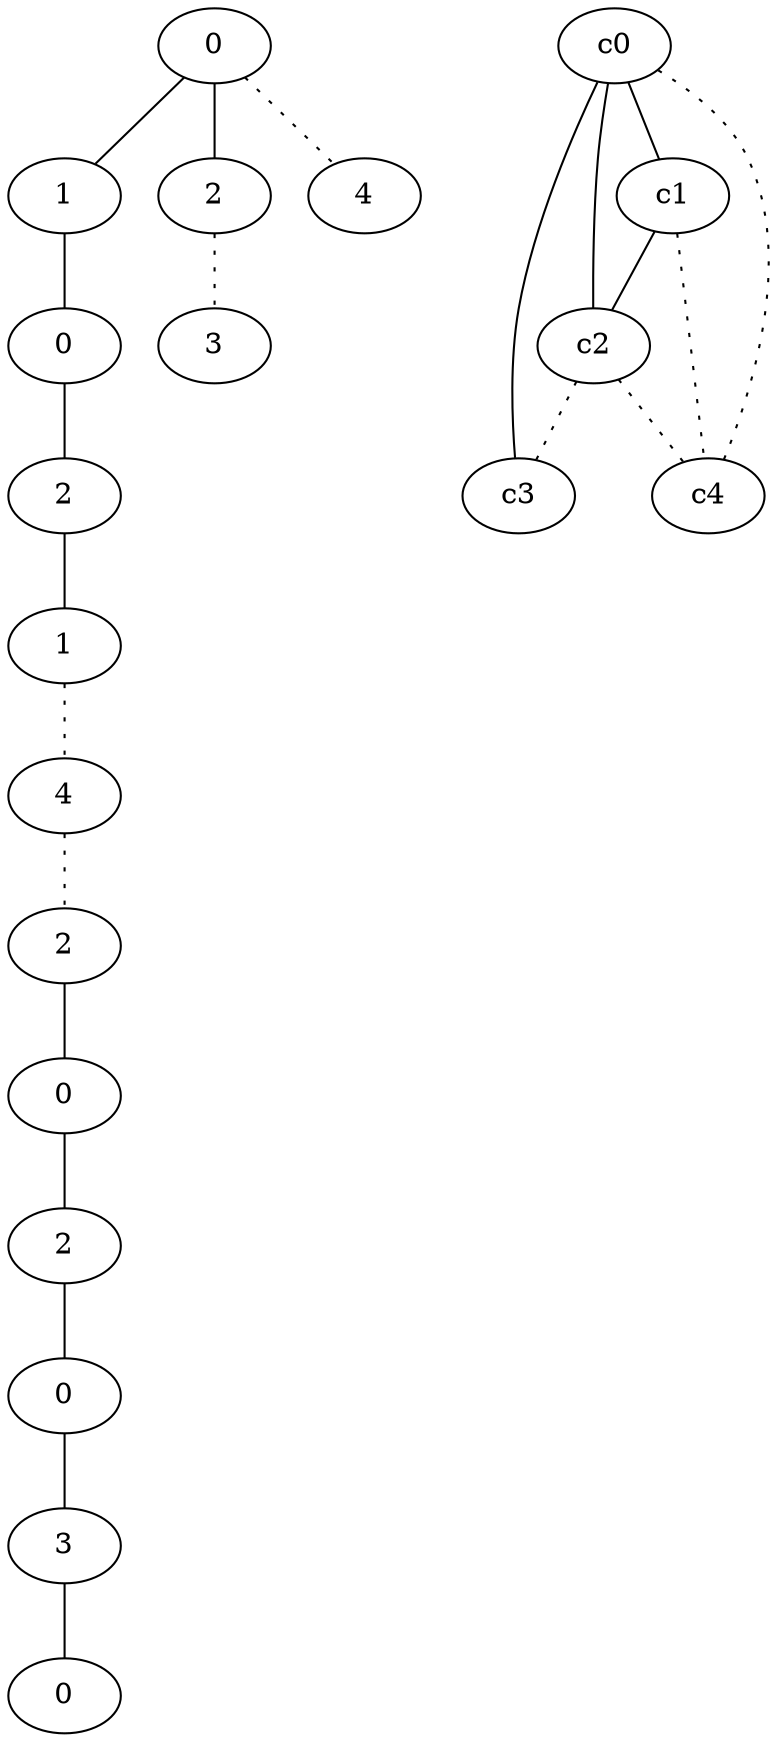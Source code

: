 graph {
a0[label=0];
a1[label=1];
a2[label=0];
a3[label=2];
a4[label=1];
a5[label=4];
a6[label=2];
a7[label=0];
a8[label=2];
a9[label=0];
a10[label=3];
a11[label=0];
a12[label=2];
a13[label=3];
a14[label=4];
a0 -- a1;
a0 -- a12;
a0 -- a14 [style=dotted];
a1 -- a2;
a2 -- a3;
a3 -- a4;
a4 -- a5 [style=dotted];
a5 -- a6 [style=dotted];
a6 -- a7;
a7 -- a8;
a8 -- a9;
a9 -- a10;
a10 -- a11;
a12 -- a13 [style=dotted];
c0 -- c1;
c0 -- c2;
c0 -- c3;
c0 -- c4 [style=dotted];
c1 -- c2;
c1 -- c4 [style=dotted];
c2 -- c3 [style=dotted];
c2 -- c4 [style=dotted];
}

